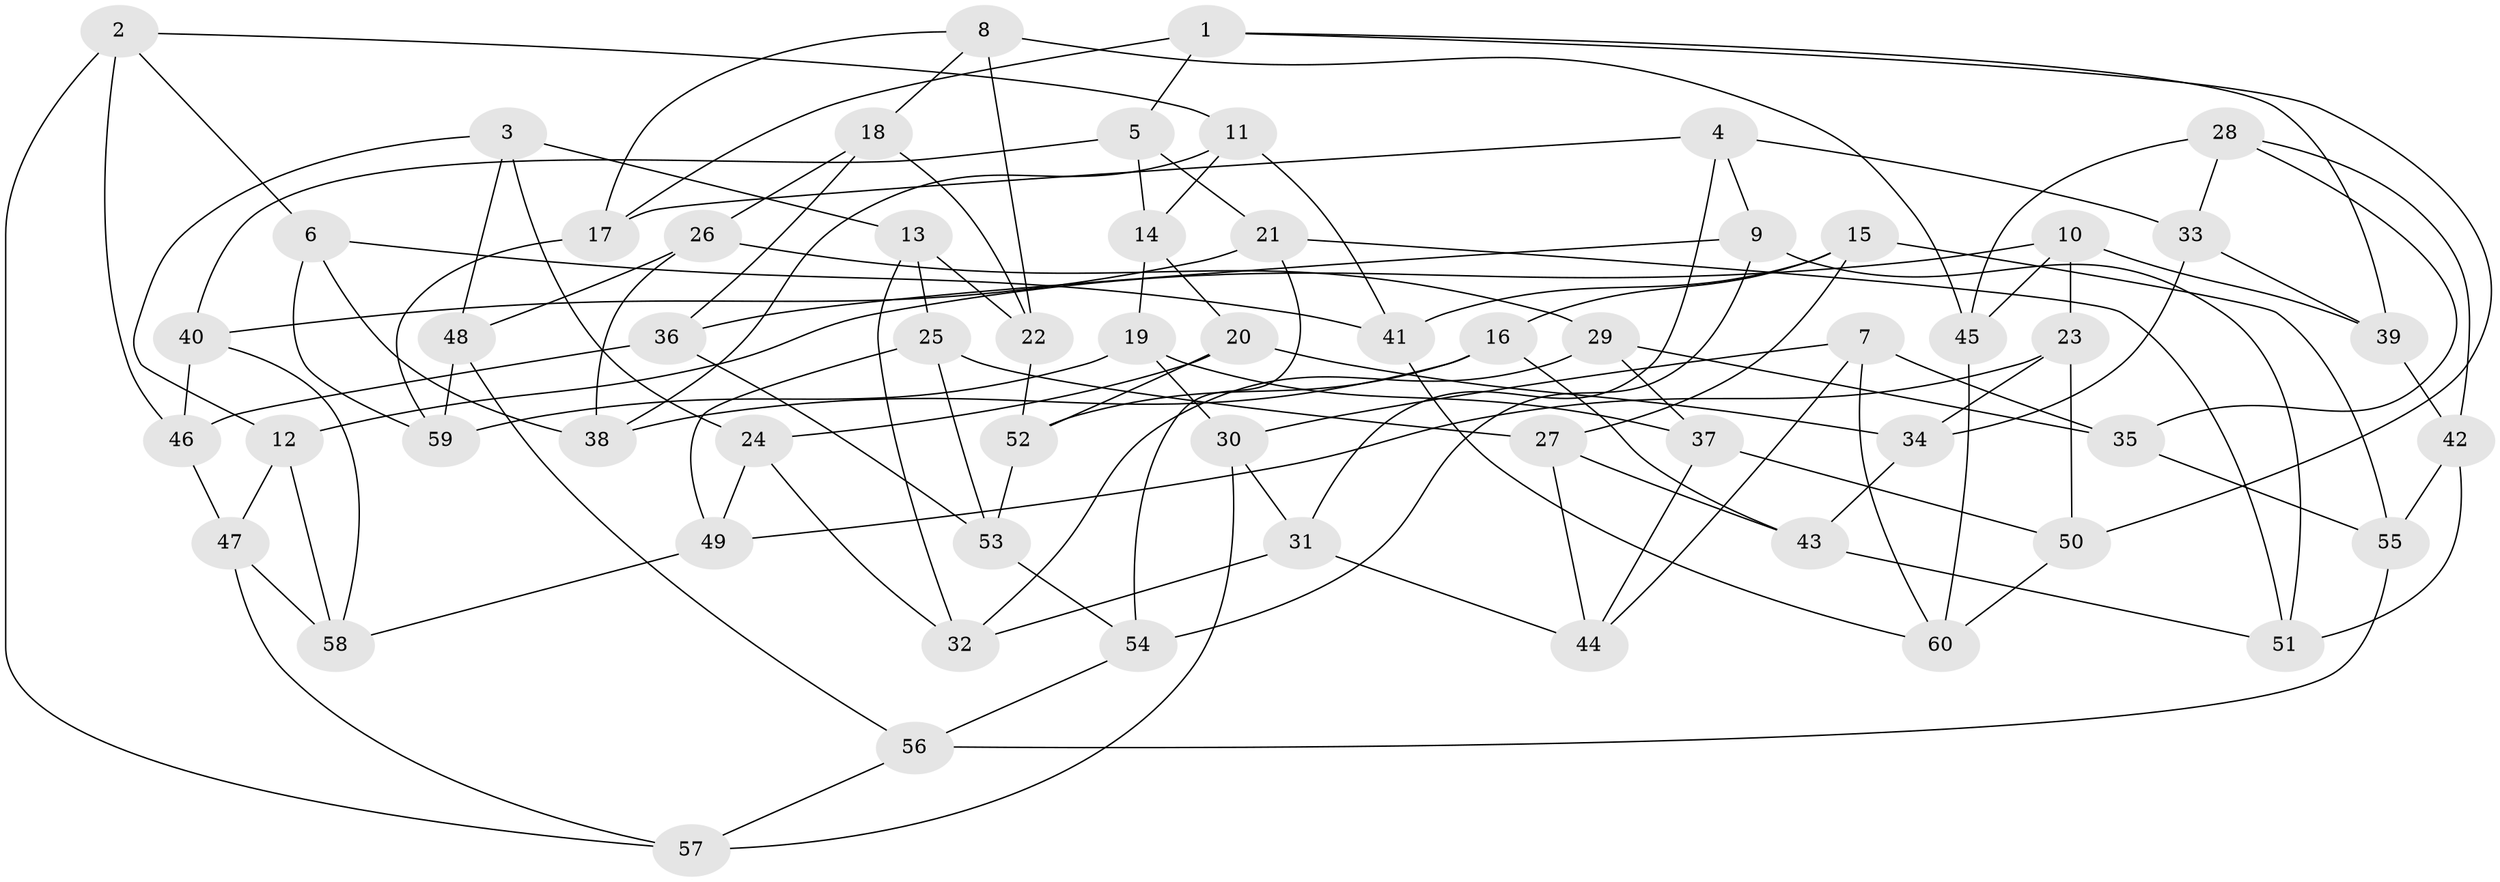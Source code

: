 // Generated by graph-tools (version 1.1) at 2025/03/03/09/25 03:03:01]
// undirected, 60 vertices, 120 edges
graph export_dot {
graph [start="1"]
  node [color=gray90,style=filled];
  1;
  2;
  3;
  4;
  5;
  6;
  7;
  8;
  9;
  10;
  11;
  12;
  13;
  14;
  15;
  16;
  17;
  18;
  19;
  20;
  21;
  22;
  23;
  24;
  25;
  26;
  27;
  28;
  29;
  30;
  31;
  32;
  33;
  34;
  35;
  36;
  37;
  38;
  39;
  40;
  41;
  42;
  43;
  44;
  45;
  46;
  47;
  48;
  49;
  50;
  51;
  52;
  53;
  54;
  55;
  56;
  57;
  58;
  59;
  60;
  1 -- 50;
  1 -- 39;
  1 -- 17;
  1 -- 5;
  2 -- 57;
  2 -- 46;
  2 -- 6;
  2 -- 11;
  3 -- 48;
  3 -- 24;
  3 -- 13;
  3 -- 12;
  4 -- 9;
  4 -- 33;
  4 -- 17;
  4 -- 31;
  5 -- 21;
  5 -- 14;
  5 -- 40;
  6 -- 41;
  6 -- 38;
  6 -- 59;
  7 -- 60;
  7 -- 44;
  7 -- 35;
  7 -- 30;
  8 -- 18;
  8 -- 22;
  8 -- 45;
  8 -- 17;
  9 -- 36;
  9 -- 51;
  9 -- 54;
  10 -- 39;
  10 -- 45;
  10 -- 12;
  10 -- 23;
  11 -- 38;
  11 -- 14;
  11 -- 41;
  12 -- 58;
  12 -- 47;
  13 -- 22;
  13 -- 32;
  13 -- 25;
  14 -- 20;
  14 -- 19;
  15 -- 27;
  15 -- 41;
  15 -- 16;
  15 -- 55;
  16 -- 38;
  16 -- 52;
  16 -- 43;
  17 -- 59;
  18 -- 26;
  18 -- 22;
  18 -- 36;
  19 -- 37;
  19 -- 30;
  19 -- 59;
  20 -- 24;
  20 -- 34;
  20 -- 52;
  21 -- 40;
  21 -- 54;
  21 -- 51;
  22 -- 52;
  23 -- 49;
  23 -- 34;
  23 -- 50;
  24 -- 49;
  24 -- 32;
  25 -- 49;
  25 -- 27;
  25 -- 53;
  26 -- 38;
  26 -- 48;
  26 -- 29;
  27 -- 44;
  27 -- 43;
  28 -- 33;
  28 -- 42;
  28 -- 45;
  28 -- 35;
  29 -- 35;
  29 -- 32;
  29 -- 37;
  30 -- 31;
  30 -- 57;
  31 -- 32;
  31 -- 44;
  33 -- 34;
  33 -- 39;
  34 -- 43;
  35 -- 55;
  36 -- 53;
  36 -- 46;
  37 -- 50;
  37 -- 44;
  39 -- 42;
  40 -- 58;
  40 -- 46;
  41 -- 60;
  42 -- 51;
  42 -- 55;
  43 -- 51;
  45 -- 60;
  46 -- 47;
  47 -- 58;
  47 -- 57;
  48 -- 59;
  48 -- 56;
  49 -- 58;
  50 -- 60;
  52 -- 53;
  53 -- 54;
  54 -- 56;
  55 -- 56;
  56 -- 57;
}
